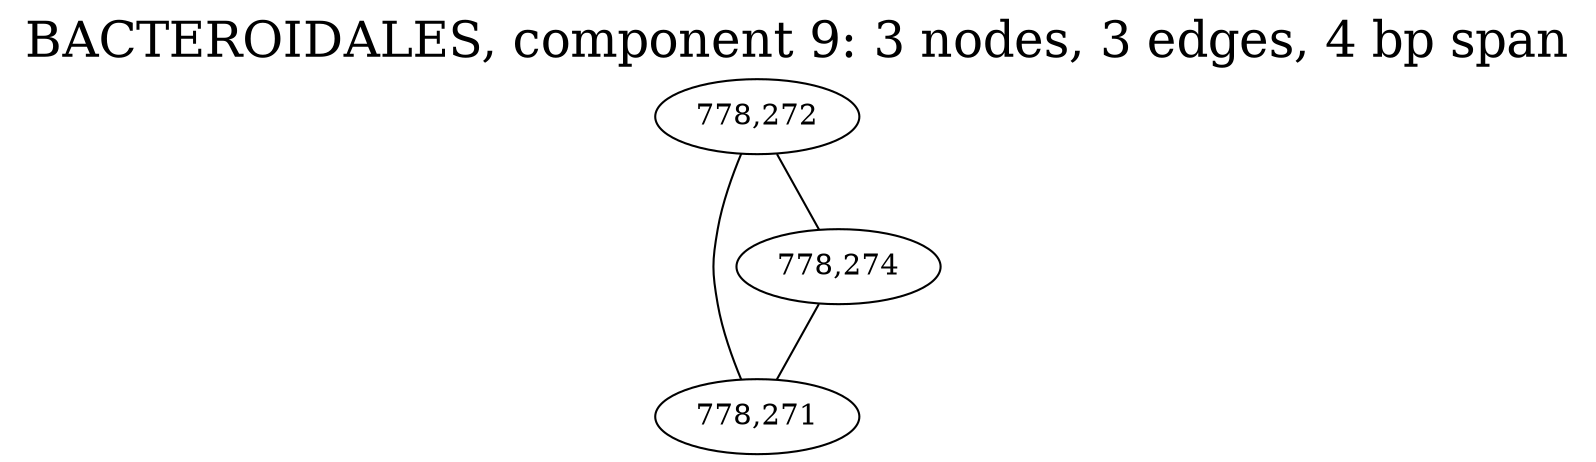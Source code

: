 graph BACTEROIDALES_cc9 {
	overlap="prism50";
	outputorder="edgesfirst";
	node [style="filled"];
	label="BACTEROIDALES, component 9: 3 nodes, 3 edges, 4 bp span";
	labelloc="t";
	fontsize=24;
	"778,271" [fillcolor="#ffffff", fontcolor="#000000"];
	"778,272" [fillcolor="#ffffff", fontcolor="#000000"];
	"778,274" [fillcolor="#ffffff", fontcolor="#000000"];
	"778,272" -- "778,271";
	"778,272" -- "778,274";
	"778,274" -- "778,271";
}